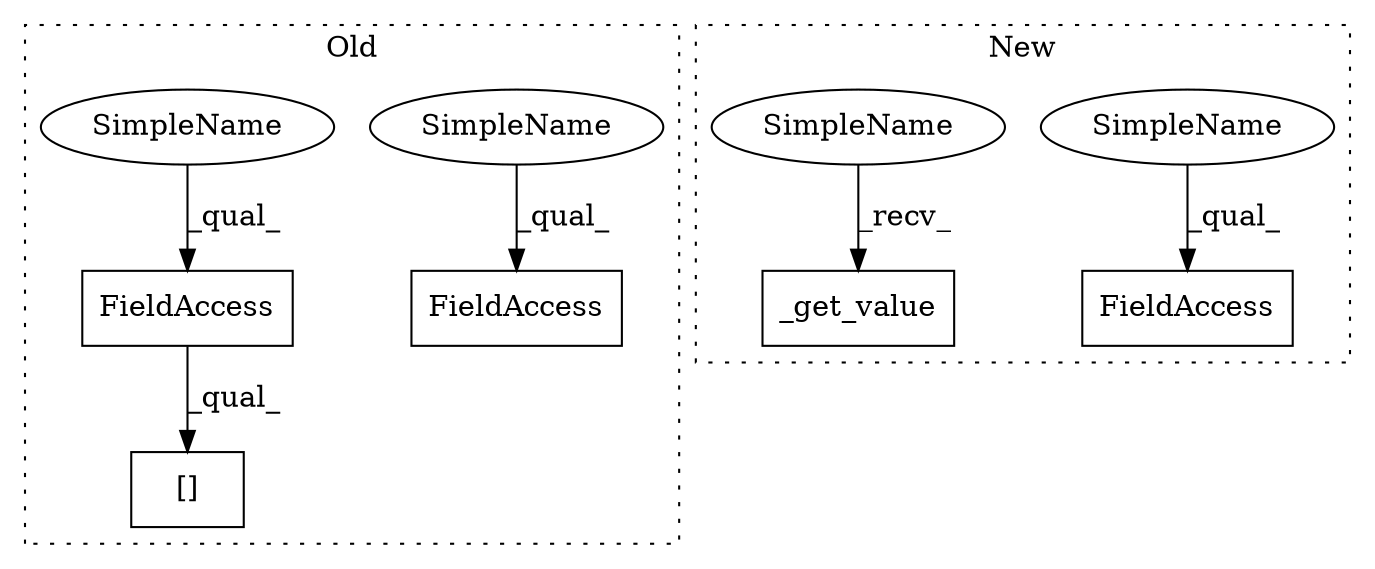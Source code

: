 digraph G {
subgraph cluster0 {
1 [label="[]" a="2" s="6799,6812" l="12,1" shape="box"];
3 [label="FieldAccess" a="22" s="6799" l="11" shape="box"];
4 [label="FieldAccess" a="22" s="6914" l="11" shape="box"];
6 [label="SimpleName" a="42" s="6914" l="4" shape="ellipse"];
7 [label="SimpleName" a="42" s="6799" l="4" shape="ellipse"];
label = "Old";
style="dotted";
}
subgraph cluster1 {
2 [label="_get_value" a="32" s="8518,8543" l="11,1" shape="box"];
5 [label="FieldAccess" a="22" s="8468" l="17" shape="box"];
8 [label="SimpleName" a="42" s="8468" l="4" shape="ellipse"];
9 [label="SimpleName" a="42" s="8513" l="4" shape="ellipse"];
label = "New";
style="dotted";
}
3 -> 1 [label="_qual_"];
6 -> 4 [label="_qual_"];
7 -> 3 [label="_qual_"];
8 -> 5 [label="_qual_"];
9 -> 2 [label="_recv_"];
}